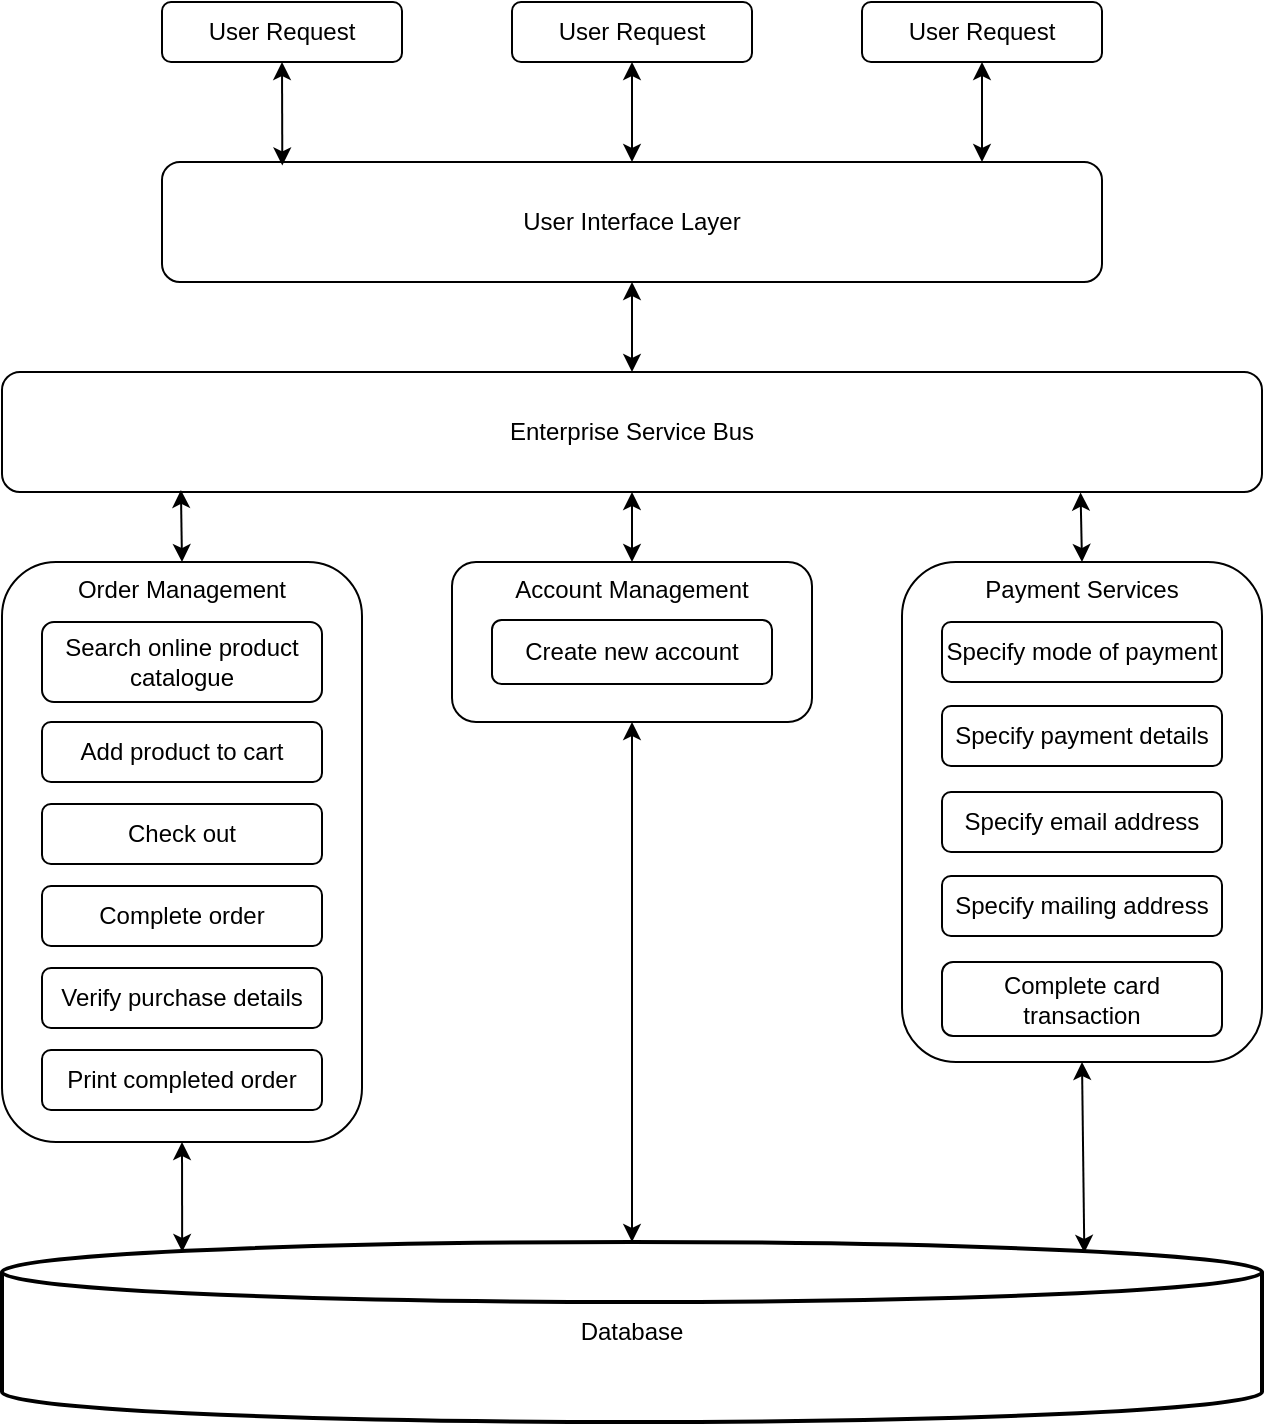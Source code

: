 <mxfile version="20.5.1" type="device"><diagram name="Page-1" id="6133507b-19e7-1e82-6fc7-422aa6c4b21f"><mxGraphModel dx="1419" dy="835" grid="1" gridSize="10" guides="1" tooltips="1" connect="1" arrows="1" fold="1" page="1" pageScale="1" pageWidth="1100" pageHeight="850" background="none" math="0" shadow="0"><root><mxCell id="0"/><mxCell id="1" parent="0"/><mxCell id="YoC4T3Tb55jmklqPNAYW-1" value="User Interface Layer" style="rounded=1;whiteSpace=wrap;html=1;" vertex="1" parent="1"><mxGeometry x="360" y="180" width="470" height="60" as="geometry"/></mxCell><mxCell id="YoC4T3Tb55jmklqPNAYW-2" value="Enterprise Service Bus" style="rounded=1;whiteSpace=wrap;html=1;" vertex="1" parent="1"><mxGeometry x="280" y="285" width="630" height="60" as="geometry"/></mxCell><mxCell id="YoC4T3Tb55jmklqPNAYW-19" value="" style="group;flipH=1;" vertex="1" connectable="0" parent="1"><mxGeometry x="280" y="380" width="180" height="290" as="geometry"/></mxCell><mxCell id="YoC4T3Tb55jmklqPNAYW-3" value="Order Management" style="rounded=1;whiteSpace=wrap;html=1;imageVerticalAlign=middle;verticalAlign=top;" vertex="1" parent="YoC4T3Tb55jmklqPNAYW-19"><mxGeometry width="180" height="290" as="geometry"/></mxCell><mxCell id="YoC4T3Tb55jmklqPNAYW-4" value="Search online product catalogue " style="rounded=1;whiteSpace=wrap;html=1;flipV=0;flipH=1;" vertex="1" parent="YoC4T3Tb55jmklqPNAYW-19"><mxGeometry x="20" y="30" width="140" height="40" as="geometry"/></mxCell><mxCell id="YoC4T3Tb55jmklqPNAYW-5" value="Add product to cart " style="rounded=1;whiteSpace=wrap;html=1;flipV=0;flipH=1;" vertex="1" parent="YoC4T3Tb55jmklqPNAYW-19"><mxGeometry x="20" y="80" width="140" height="30" as="geometry"/></mxCell><mxCell id="YoC4T3Tb55jmklqPNAYW-6" value="Check out" style="rounded=1;whiteSpace=wrap;html=1;flipV=0;flipH=1;" vertex="1" parent="YoC4T3Tb55jmklqPNAYW-19"><mxGeometry x="20" y="121" width="140" height="30" as="geometry"/></mxCell><mxCell id="YoC4T3Tb55jmklqPNAYW-7" value="Complete order" style="rounded=1;whiteSpace=wrap;html=1;flipV=0;flipH=1;" vertex="1" parent="YoC4T3Tb55jmklqPNAYW-19"><mxGeometry x="20" y="162" width="140" height="30" as="geometry"/></mxCell><mxCell id="YoC4T3Tb55jmklqPNAYW-9" value="Verify purchase details" style="rounded=1;whiteSpace=wrap;html=1;flipV=0;flipH=1;" vertex="1" parent="YoC4T3Tb55jmklqPNAYW-19"><mxGeometry x="20" y="203" width="140" height="30" as="geometry"/></mxCell><mxCell id="YoC4T3Tb55jmklqPNAYW-10" value="Print completed order" style="rounded=1;whiteSpace=wrap;html=1;flipV=0;flipH=1;" vertex="1" parent="YoC4T3Tb55jmklqPNAYW-19"><mxGeometry x="20" y="244" width="140" height="30" as="geometry"/></mxCell><mxCell id="YoC4T3Tb55jmklqPNAYW-20" value="" style="group;flipH=1;" vertex="1" connectable="0" parent="1"><mxGeometry x="505" y="380" width="180" height="80" as="geometry"/></mxCell><mxCell id="YoC4T3Tb55jmklqPNAYW-22" value="" style="group" vertex="1" connectable="0" parent="YoC4T3Tb55jmklqPNAYW-20"><mxGeometry width="180" height="80" as="geometry"/></mxCell><mxCell id="YoC4T3Tb55jmklqPNAYW-11" value="Account Management" style="rounded=1;whiteSpace=wrap;html=1;imageVerticalAlign=middle;verticalAlign=top;" vertex="1" parent="YoC4T3Tb55jmklqPNAYW-22"><mxGeometry width="180" height="80" as="geometry"/></mxCell><mxCell id="YoC4T3Tb55jmklqPNAYW-12" value="Create new account" style="rounded=1;whiteSpace=wrap;html=1;flipV=0;flipH=1;" vertex="1" parent="YoC4T3Tb55jmklqPNAYW-22"><mxGeometry x="20" y="29.004" width="140" height="32" as="geometry"/></mxCell><mxCell id="YoC4T3Tb55jmklqPNAYW-23" value="" style="group;flipH=1;" vertex="1" connectable="0" parent="1"><mxGeometry x="730" y="380" width="180" height="250" as="geometry"/></mxCell><mxCell id="YoC4T3Tb55jmklqPNAYW-13" value="Payment Services" style="rounded=1;whiteSpace=wrap;html=1;imageVerticalAlign=middle;verticalAlign=top;" vertex="1" parent="YoC4T3Tb55jmklqPNAYW-23"><mxGeometry width="180" height="250" as="geometry"/></mxCell><mxCell id="YoC4T3Tb55jmklqPNAYW-14" value="Specify mode of payment" style="rounded=1;whiteSpace=wrap;html=1;flipV=0;flipH=1;" vertex="1" parent="YoC4T3Tb55jmklqPNAYW-23"><mxGeometry x="20" y="30" width="140" height="30" as="geometry"/></mxCell><mxCell id="YoC4T3Tb55jmklqPNAYW-15" value="Specify payment details" style="rounded=1;whiteSpace=wrap;html=1;flipV=0;flipH=1;" vertex="1" parent="YoC4T3Tb55jmklqPNAYW-23"><mxGeometry x="20" y="72" width="140" height="30" as="geometry"/></mxCell><mxCell id="YoC4T3Tb55jmklqPNAYW-16" value="Complete card transaction" style="rounded=1;whiteSpace=wrap;html=1;flipV=0;flipH=1;" vertex="1" parent="YoC4T3Tb55jmklqPNAYW-23"><mxGeometry x="20" y="200" width="140" height="37" as="geometry"/></mxCell><mxCell id="YoC4T3Tb55jmklqPNAYW-17" value="Specify email address" style="rounded=1;whiteSpace=wrap;html=1;flipV=0;flipH=1;" vertex="1" parent="YoC4T3Tb55jmklqPNAYW-23"><mxGeometry x="20" y="115" width="140" height="30" as="geometry"/></mxCell><mxCell id="YoC4T3Tb55jmklqPNAYW-18" value="Specify mailing address" style="rounded=1;whiteSpace=wrap;html=1;flipV=0;flipH=1;" vertex="1" parent="YoC4T3Tb55jmklqPNAYW-23"><mxGeometry x="20" y="157" width="140" height="30" as="geometry"/></mxCell><mxCell id="YoC4T3Tb55jmklqPNAYW-24" value="" style="endArrow=classic;startArrow=classic;html=1;rounded=0;entryX=0.5;entryY=1;entryDx=0;entryDy=0;exitX=0.5;exitY=0;exitDx=0;exitDy=0;" edge="1" parent="1" source="YoC4T3Tb55jmklqPNAYW-2" target="YoC4T3Tb55jmklqPNAYW-1"><mxGeometry width="50" height="50" relative="1" as="geometry"><mxPoint x="600" y="470" as="sourcePoint"/><mxPoint x="650" y="420" as="targetPoint"/></mxGeometry></mxCell><mxCell id="YoC4T3Tb55jmklqPNAYW-26" value="" style="endArrow=classic;startArrow=classic;html=1;rounded=0;exitX=0.5;exitY=0;exitDx=0;exitDy=0;entryX=0.142;entryY=0.983;entryDx=0;entryDy=0;entryPerimeter=0;" edge="1" parent="1" source="YoC4T3Tb55jmklqPNAYW-3" target="YoC4T3Tb55jmklqPNAYW-2"><mxGeometry width="50" height="50" relative="1" as="geometry"><mxPoint x="600" y="470" as="sourcePoint"/><mxPoint x="370" y="350" as="targetPoint"/></mxGeometry></mxCell><mxCell id="YoC4T3Tb55jmklqPNAYW-27" value="" style="endArrow=classic;startArrow=classic;html=1;rounded=0;entryX=0.5;entryY=1;entryDx=0;entryDy=0;exitX=0.5;exitY=0;exitDx=0;exitDy=0;" edge="1" parent="1" source="YoC4T3Tb55jmklqPNAYW-11" target="YoC4T3Tb55jmklqPNAYW-2"><mxGeometry width="50" height="50" relative="1" as="geometry"><mxPoint x="610" y="530" as="sourcePoint"/><mxPoint x="660" y="480" as="targetPoint"/></mxGeometry></mxCell><mxCell id="YoC4T3Tb55jmklqPNAYW-28" value="" style="endArrow=classic;startArrow=classic;html=1;rounded=0;exitX=0.5;exitY=0;exitDx=0;exitDy=0;entryX=0.856;entryY=1.005;entryDx=0;entryDy=0;entryPerimeter=0;" edge="1" parent="1" source="YoC4T3Tb55jmklqPNAYW-13" target="YoC4T3Tb55jmklqPNAYW-2"><mxGeometry width="50" height="50" relative="1" as="geometry"><mxPoint x="610" y="530" as="sourcePoint"/><mxPoint x="820" y="350" as="targetPoint"/></mxGeometry></mxCell><mxCell id="YoC4T3Tb55jmklqPNAYW-30" value="&lt;div style=&quot;font-size: 12px;&quot;&gt;Database&lt;/div&gt;" style="strokeWidth=2;html=1;shape=mxgraph.flowchart.database;whiteSpace=wrap;fontSize=12;verticalAlign=middle;" vertex="1" parent="1"><mxGeometry x="280" y="720" width="630" height="90" as="geometry"/></mxCell><mxCell id="YoC4T3Tb55jmklqPNAYW-31" value="" style="endArrow=classic;startArrow=classic;html=1;rounded=0;entryX=0.5;entryY=1;entryDx=0;entryDy=0;exitX=0.143;exitY=0.055;exitDx=0;exitDy=0;exitPerimeter=0;" edge="1" parent="1" source="YoC4T3Tb55jmklqPNAYW-30" target="YoC4T3Tb55jmklqPNAYW-3"><mxGeometry width="50" height="50" relative="1" as="geometry"><mxPoint x="370" y="760" as="sourcePoint"/><mxPoint x="420" y="710" as="targetPoint"/></mxGeometry></mxCell><mxCell id="YoC4T3Tb55jmklqPNAYW-32" value="" style="endArrow=classic;startArrow=classic;html=1;rounded=0;entryX=0.5;entryY=1;entryDx=0;entryDy=0;exitX=0.5;exitY=0;exitDx=0;exitDy=0;exitPerimeter=0;" edge="1" parent="1" source="YoC4T3Tb55jmklqPNAYW-30" target="YoC4T3Tb55jmklqPNAYW-11"><mxGeometry width="50" height="50" relative="1" as="geometry"><mxPoint x="590" y="630" as="sourcePoint"/><mxPoint x="640" y="580" as="targetPoint"/></mxGeometry></mxCell><mxCell id="YoC4T3Tb55jmklqPNAYW-33" value="" style="endArrow=classic;startArrow=classic;html=1;rounded=0;entryX=0.5;entryY=1;entryDx=0;entryDy=0;exitX=0.859;exitY=0.06;exitDx=0;exitDy=0;exitPerimeter=0;" edge="1" parent="1" source="YoC4T3Tb55jmklqPNAYW-30" target="YoC4T3Tb55jmklqPNAYW-13"><mxGeometry width="50" height="50" relative="1" as="geometry"><mxPoint x="760" y="750" as="sourcePoint"/><mxPoint x="810" y="700" as="targetPoint"/></mxGeometry></mxCell><mxCell id="YoC4T3Tb55jmklqPNAYW-34" value="&lt;div&gt;User Request&lt;/div&gt;" style="rounded=1;whiteSpace=wrap;html=1;" vertex="1" parent="1"><mxGeometry x="360" y="100" width="120" height="30" as="geometry"/></mxCell><mxCell id="YoC4T3Tb55jmklqPNAYW-35" value="" style="endArrow=classic;startArrow=classic;html=1;rounded=0;entryX=0.5;entryY=1;entryDx=0;entryDy=0;exitX=0.128;exitY=0.029;exitDx=0;exitDy=0;exitPerimeter=0;" edge="1" parent="1" source="YoC4T3Tb55jmklqPNAYW-1" target="YoC4T3Tb55jmklqPNAYW-34"><mxGeometry width="50" height="50" relative="1" as="geometry"><mxPoint x="400" y="230" as="sourcePoint"/><mxPoint x="450" y="180" as="targetPoint"/></mxGeometry></mxCell><mxCell id="YoC4T3Tb55jmklqPNAYW-36" value="&lt;div&gt;User Request&lt;/div&gt;" style="rounded=1;whiteSpace=wrap;html=1;" vertex="1" parent="1"><mxGeometry x="535" y="100" width="120" height="30" as="geometry"/></mxCell><mxCell id="YoC4T3Tb55jmklqPNAYW-37" value="" style="endArrow=classic;startArrow=classic;html=1;rounded=0;entryX=0.5;entryY=1;entryDx=0;entryDy=0;exitX=0.5;exitY=0;exitDx=0;exitDy=0;" edge="1" target="YoC4T3Tb55jmklqPNAYW-36" parent="1" source="YoC4T3Tb55jmklqPNAYW-1"><mxGeometry width="50" height="50" relative="1" as="geometry"><mxPoint x="692.5" y="160" as="sourcePoint"/><mxPoint x="587.5" y="160" as="targetPoint"/></mxGeometry></mxCell><mxCell id="YoC4T3Tb55jmklqPNAYW-38" value="&lt;div&gt;User Request&lt;/div&gt;" style="rounded=1;whiteSpace=wrap;html=1;" vertex="1" parent="1"><mxGeometry x="710" y="100" width="120" height="30" as="geometry"/></mxCell><mxCell id="YoC4T3Tb55jmklqPNAYW-39" value="" style="endArrow=classic;startArrow=classic;html=1;rounded=0;entryX=0.5;entryY=1;entryDx=0;entryDy=0;" edge="1" target="YoC4T3Tb55jmklqPNAYW-38" parent="1"><mxGeometry width="50" height="50" relative="1" as="geometry"><mxPoint x="770" y="180" as="sourcePoint"/><mxPoint x="740" y="155" as="targetPoint"/></mxGeometry></mxCell></root></mxGraphModel></diagram></mxfile>